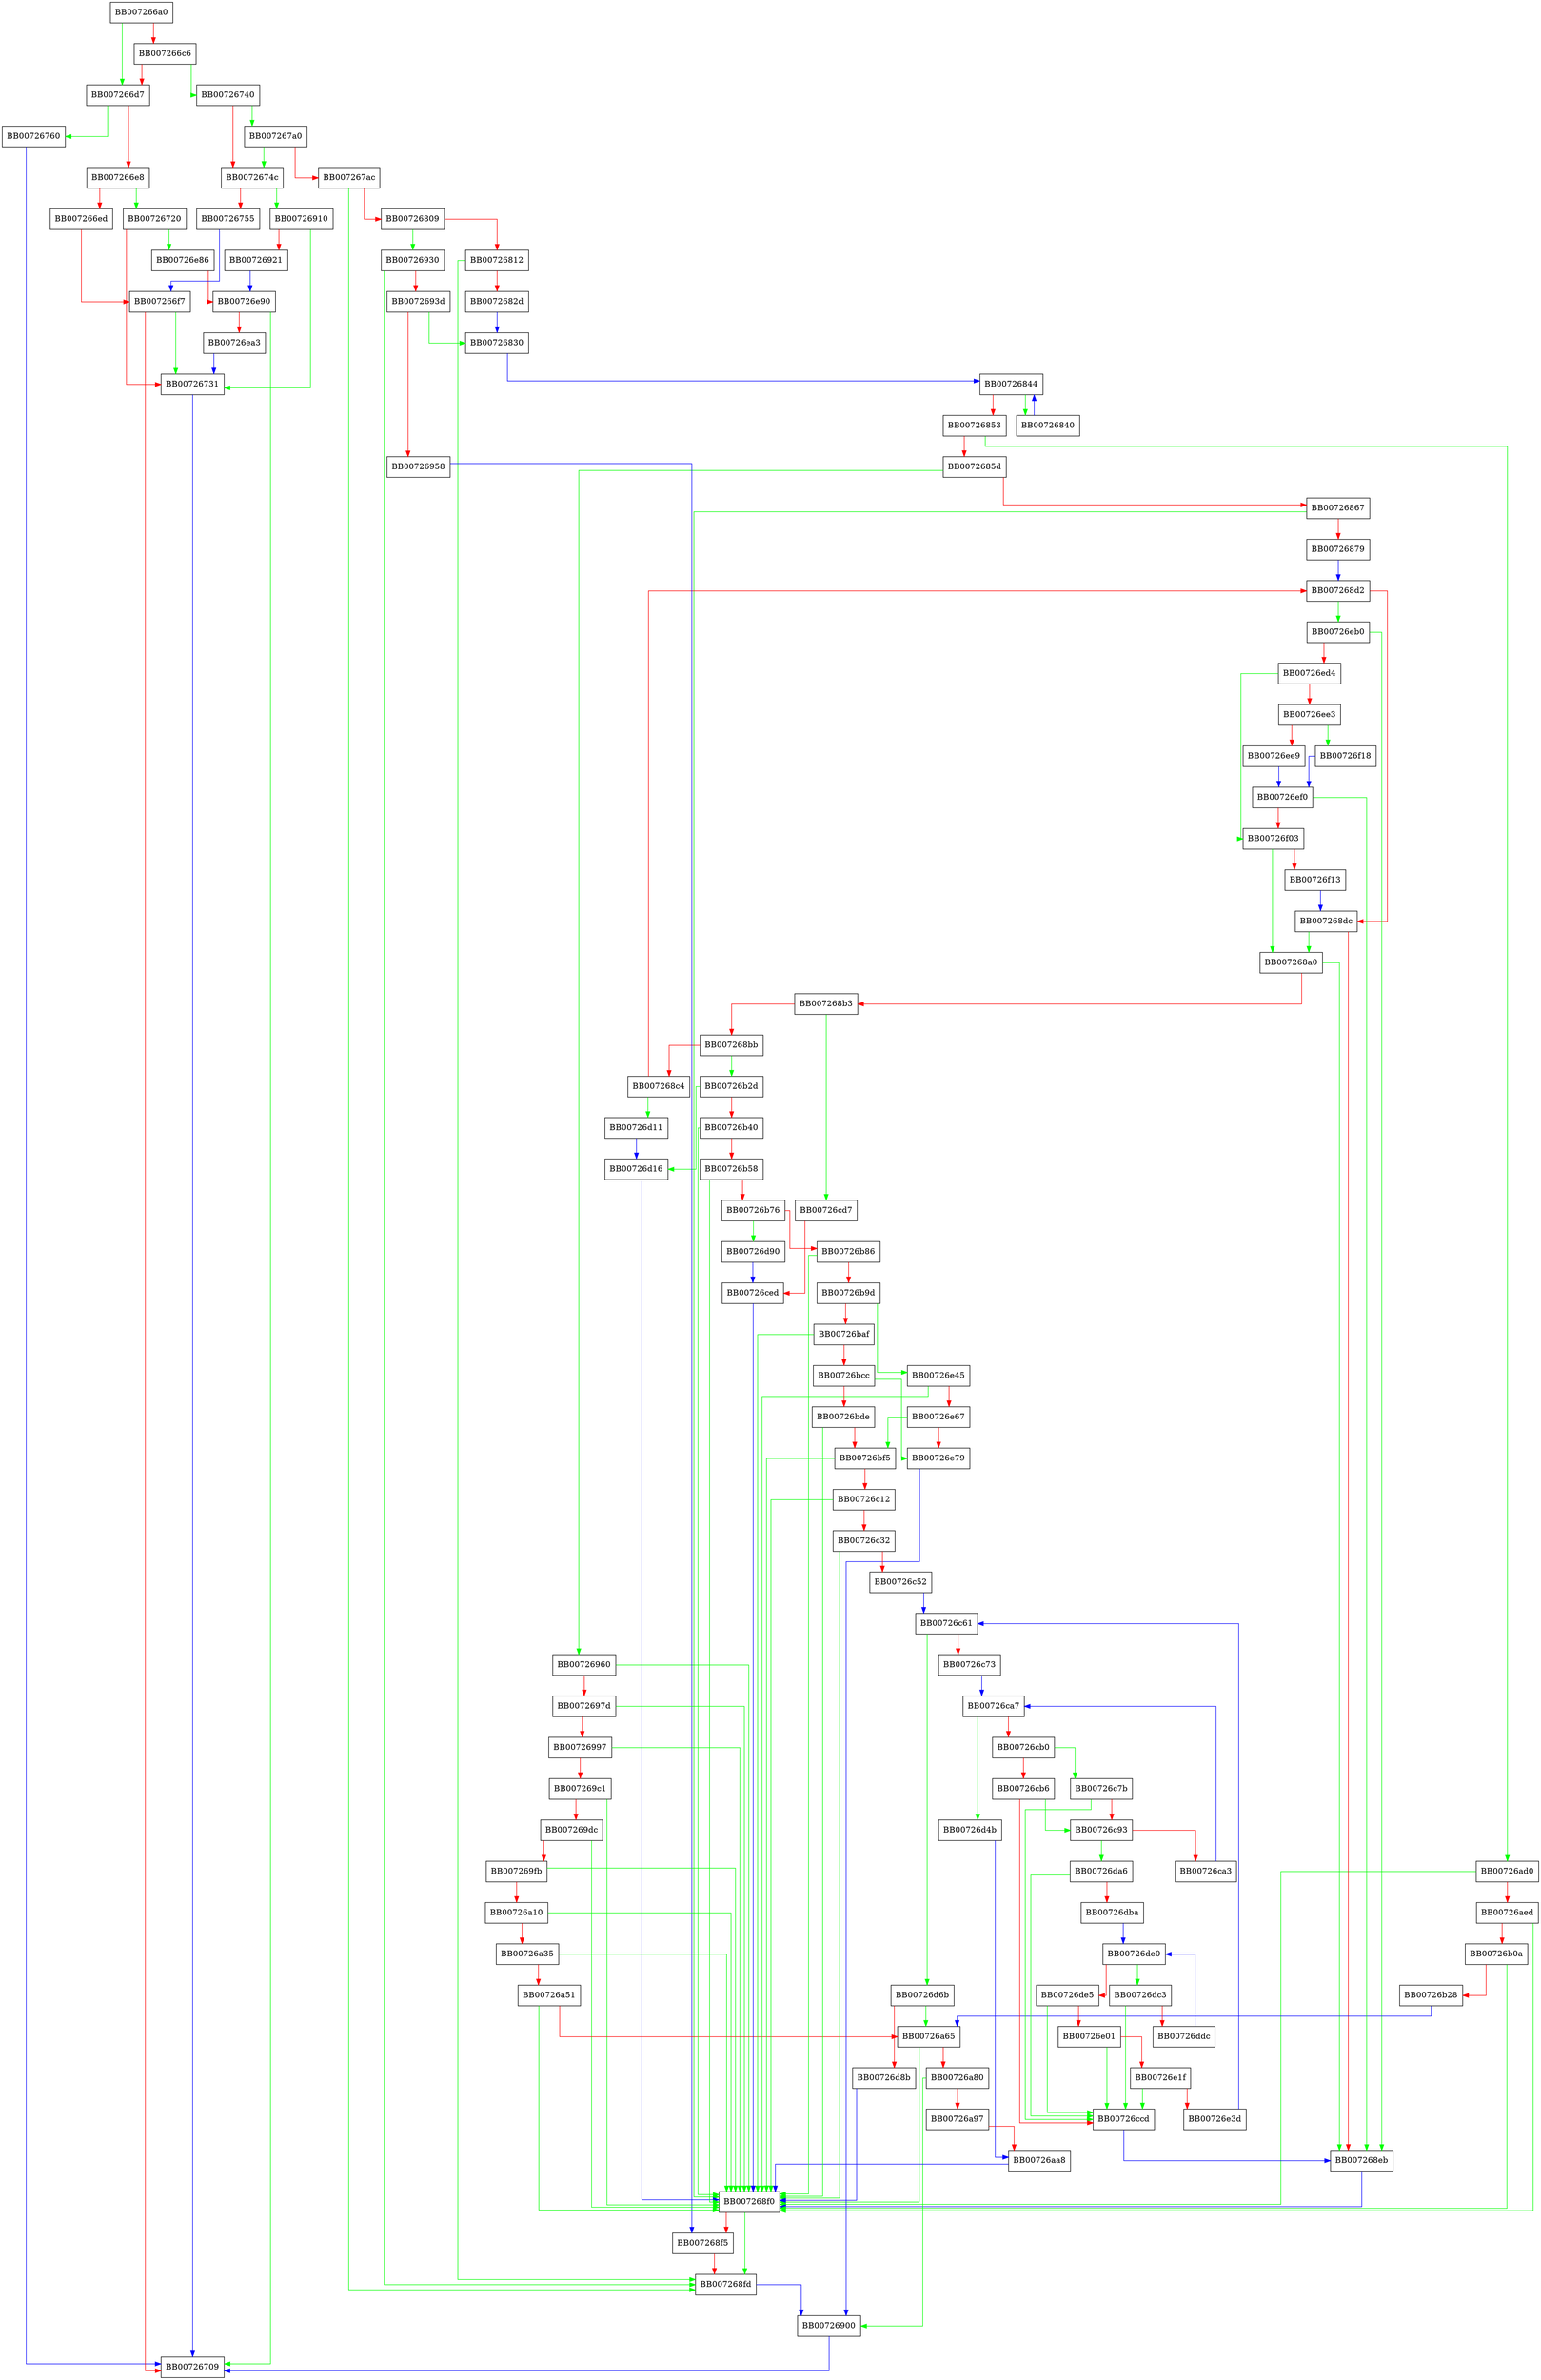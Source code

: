 digraph BN_mod_sqrt {
  node [shape="box"];
  graph [splines=ortho];
  BB007266a0 -> BB007266d7 [color="green"];
  BB007266a0 -> BB007266c6 [color="red"];
  BB007266c6 -> BB00726740 [color="green"];
  BB007266c6 -> BB007266d7 [color="red"];
  BB007266d7 -> BB00726760 [color="green"];
  BB007266d7 -> BB007266e8 [color="red"];
  BB007266e8 -> BB00726720 [color="green"];
  BB007266e8 -> BB007266ed [color="red"];
  BB007266ed -> BB007266f7 [color="red"];
  BB007266f7 -> BB00726731 [color="green"];
  BB007266f7 -> BB00726709 [color="red"];
  BB00726720 -> BB00726e86 [color="green"];
  BB00726720 -> BB00726731 [color="red"];
  BB00726731 -> BB00726709 [color="blue"];
  BB00726740 -> BB007267a0 [color="green"];
  BB00726740 -> BB0072674c [color="red"];
  BB0072674c -> BB00726910 [color="green"];
  BB0072674c -> BB00726755 [color="red"];
  BB00726755 -> BB007266f7 [color="blue"];
  BB00726760 -> BB00726709 [color="blue"];
  BB007267a0 -> BB0072674c [color="green"];
  BB007267a0 -> BB007267ac [color="red"];
  BB007267ac -> BB007268fd [color="green"];
  BB007267ac -> BB00726809 [color="red"];
  BB00726809 -> BB00726930 [color="green"];
  BB00726809 -> BB00726812 [color="red"];
  BB00726812 -> BB007268fd [color="green"];
  BB00726812 -> BB0072682d [color="red"];
  BB0072682d -> BB00726830 [color="blue"];
  BB00726830 -> BB00726844 [color="blue"];
  BB00726840 -> BB00726844 [color="blue"];
  BB00726844 -> BB00726840 [color="green"];
  BB00726844 -> BB00726853 [color="red"];
  BB00726853 -> BB00726ad0 [color="green"];
  BB00726853 -> BB0072685d [color="red"];
  BB0072685d -> BB00726960 [color="green"];
  BB0072685d -> BB00726867 [color="red"];
  BB00726867 -> BB007268f0 [color="green"];
  BB00726867 -> BB00726879 [color="red"];
  BB00726879 -> BB007268d2 [color="blue"];
  BB007268a0 -> BB007268eb [color="green"];
  BB007268a0 -> BB007268b3 [color="red"];
  BB007268b3 -> BB00726cd7 [color="green"];
  BB007268b3 -> BB007268bb [color="red"];
  BB007268bb -> BB00726b2d [color="green"];
  BB007268bb -> BB007268c4 [color="red"];
  BB007268c4 -> BB00726d11 [color="green"];
  BB007268c4 -> BB007268d2 [color="red"];
  BB007268d2 -> BB00726eb0 [color="green"];
  BB007268d2 -> BB007268dc [color="red"];
  BB007268dc -> BB007268a0 [color="green"];
  BB007268dc -> BB007268eb [color="red"];
  BB007268eb -> BB007268f0 [color="blue"];
  BB007268f0 -> BB007268fd [color="green"];
  BB007268f0 -> BB007268f5 [color="red"];
  BB007268f5 -> BB007268fd [color="red"];
  BB007268fd -> BB00726900 [color="blue"];
  BB00726900 -> BB00726709 [color="blue"];
  BB00726910 -> BB00726731 [color="green"];
  BB00726910 -> BB00726921 [color="red"];
  BB00726921 -> BB00726e90 [color="blue"];
  BB00726930 -> BB007268fd [color="green"];
  BB00726930 -> BB0072693d [color="red"];
  BB0072693d -> BB00726830 [color="green"];
  BB0072693d -> BB00726958 [color="red"];
  BB00726958 -> BB007268f5 [color="blue"];
  BB00726960 -> BB007268f0 [color="green"];
  BB00726960 -> BB0072697d [color="red"];
  BB0072697d -> BB007268f0 [color="green"];
  BB0072697d -> BB00726997 [color="red"];
  BB00726997 -> BB007268f0 [color="green"];
  BB00726997 -> BB007269c1 [color="red"];
  BB007269c1 -> BB007268f0 [color="green"];
  BB007269c1 -> BB007269dc [color="red"];
  BB007269dc -> BB007268f0 [color="green"];
  BB007269dc -> BB007269fb [color="red"];
  BB007269fb -> BB007268f0 [color="green"];
  BB007269fb -> BB00726a10 [color="red"];
  BB00726a10 -> BB007268f0 [color="green"];
  BB00726a10 -> BB00726a35 [color="red"];
  BB00726a35 -> BB007268f0 [color="green"];
  BB00726a35 -> BB00726a51 [color="red"];
  BB00726a51 -> BB007268f0 [color="green"];
  BB00726a51 -> BB00726a65 [color="red"];
  BB00726a65 -> BB007268f0 [color="green"];
  BB00726a65 -> BB00726a80 [color="red"];
  BB00726a80 -> BB00726900 [color="green"];
  BB00726a80 -> BB00726a97 [color="red"];
  BB00726a97 -> BB00726aa8 [color="red"];
  BB00726aa8 -> BB007268f0 [color="blue"];
  BB00726ad0 -> BB007268f0 [color="green"];
  BB00726ad0 -> BB00726aed [color="red"];
  BB00726aed -> BB007268f0 [color="green"];
  BB00726aed -> BB00726b0a [color="red"];
  BB00726b0a -> BB007268f0 [color="green"];
  BB00726b0a -> BB00726b28 [color="red"];
  BB00726b28 -> BB00726a65 [color="blue"];
  BB00726b2d -> BB00726d16 [color="green"];
  BB00726b2d -> BB00726b40 [color="red"];
  BB00726b40 -> BB007268f0 [color="green"];
  BB00726b40 -> BB00726b58 [color="red"];
  BB00726b58 -> BB007268f0 [color="green"];
  BB00726b58 -> BB00726b76 [color="red"];
  BB00726b76 -> BB00726d90 [color="green"];
  BB00726b76 -> BB00726b86 [color="red"];
  BB00726b86 -> BB007268f0 [color="green"];
  BB00726b86 -> BB00726b9d [color="red"];
  BB00726b9d -> BB00726e45 [color="green"];
  BB00726b9d -> BB00726baf [color="red"];
  BB00726baf -> BB007268f0 [color="green"];
  BB00726baf -> BB00726bcc [color="red"];
  BB00726bcc -> BB00726e79 [color="green"];
  BB00726bcc -> BB00726bde [color="red"];
  BB00726bde -> BB007268f0 [color="green"];
  BB00726bde -> BB00726bf5 [color="red"];
  BB00726bf5 -> BB007268f0 [color="green"];
  BB00726bf5 -> BB00726c12 [color="red"];
  BB00726c12 -> BB007268f0 [color="green"];
  BB00726c12 -> BB00726c32 [color="red"];
  BB00726c32 -> BB007268f0 [color="green"];
  BB00726c32 -> BB00726c52 [color="red"];
  BB00726c52 -> BB00726c61 [color="blue"];
  BB00726c61 -> BB00726d6b [color="green"];
  BB00726c61 -> BB00726c73 [color="red"];
  BB00726c73 -> BB00726ca7 [color="blue"];
  BB00726c7b -> BB00726ccd [color="green"];
  BB00726c7b -> BB00726c93 [color="red"];
  BB00726c93 -> BB00726da6 [color="green"];
  BB00726c93 -> BB00726ca3 [color="red"];
  BB00726ca3 -> BB00726ca7 [color="blue"];
  BB00726ca7 -> BB00726d4b [color="green"];
  BB00726ca7 -> BB00726cb0 [color="red"];
  BB00726cb0 -> BB00726c7b [color="green"];
  BB00726cb0 -> BB00726cb6 [color="red"];
  BB00726cb6 -> BB00726c93 [color="green"];
  BB00726cb6 -> BB00726ccd [color="red"];
  BB00726ccd -> BB007268eb [color="blue"];
  BB00726cd7 -> BB00726ced [color="red"];
  BB00726ced -> BB007268f0 [color="blue"];
  BB00726d11 -> BB00726d16 [color="blue"];
  BB00726d16 -> BB007268f0 [color="blue"];
  BB00726d4b -> BB00726aa8 [color="blue"];
  BB00726d6b -> BB00726a65 [color="green"];
  BB00726d6b -> BB00726d8b [color="red"];
  BB00726d8b -> BB007268f0 [color="blue"];
  BB00726d90 -> BB00726ced [color="blue"];
  BB00726da6 -> BB00726ccd [color="green"];
  BB00726da6 -> BB00726dba [color="red"];
  BB00726dba -> BB00726de0 [color="blue"];
  BB00726dc3 -> BB00726ccd [color="green"];
  BB00726dc3 -> BB00726ddc [color="red"];
  BB00726ddc -> BB00726de0 [color="blue"];
  BB00726de0 -> BB00726dc3 [color="green"];
  BB00726de0 -> BB00726de5 [color="red"];
  BB00726de5 -> BB00726ccd [color="green"];
  BB00726de5 -> BB00726e01 [color="red"];
  BB00726e01 -> BB00726ccd [color="green"];
  BB00726e01 -> BB00726e1f [color="red"];
  BB00726e1f -> BB00726ccd [color="green"];
  BB00726e1f -> BB00726e3d [color="red"];
  BB00726e3d -> BB00726c61 [color="blue"];
  BB00726e45 -> BB007268f0 [color="green"];
  BB00726e45 -> BB00726e67 [color="red"];
  BB00726e67 -> BB00726bf5 [color="green"];
  BB00726e67 -> BB00726e79 [color="red"];
  BB00726e79 -> BB00726900 [color="blue"];
  BB00726e86 -> BB00726e90 [color="red"];
  BB00726e90 -> BB00726709 [color="green"];
  BB00726e90 -> BB00726ea3 [color="red"];
  BB00726ea3 -> BB00726731 [color="blue"];
  BB00726eb0 -> BB007268eb [color="green"];
  BB00726eb0 -> BB00726ed4 [color="red"];
  BB00726ed4 -> BB00726f03 [color="green"];
  BB00726ed4 -> BB00726ee3 [color="red"];
  BB00726ee3 -> BB00726f18 [color="green"];
  BB00726ee3 -> BB00726ee9 [color="red"];
  BB00726ee9 -> BB00726ef0 [color="blue"];
  BB00726ef0 -> BB007268eb [color="green"];
  BB00726ef0 -> BB00726f03 [color="red"];
  BB00726f03 -> BB007268a0 [color="green"];
  BB00726f03 -> BB00726f13 [color="red"];
  BB00726f13 -> BB007268dc [color="blue"];
  BB00726f18 -> BB00726ef0 [color="blue"];
}